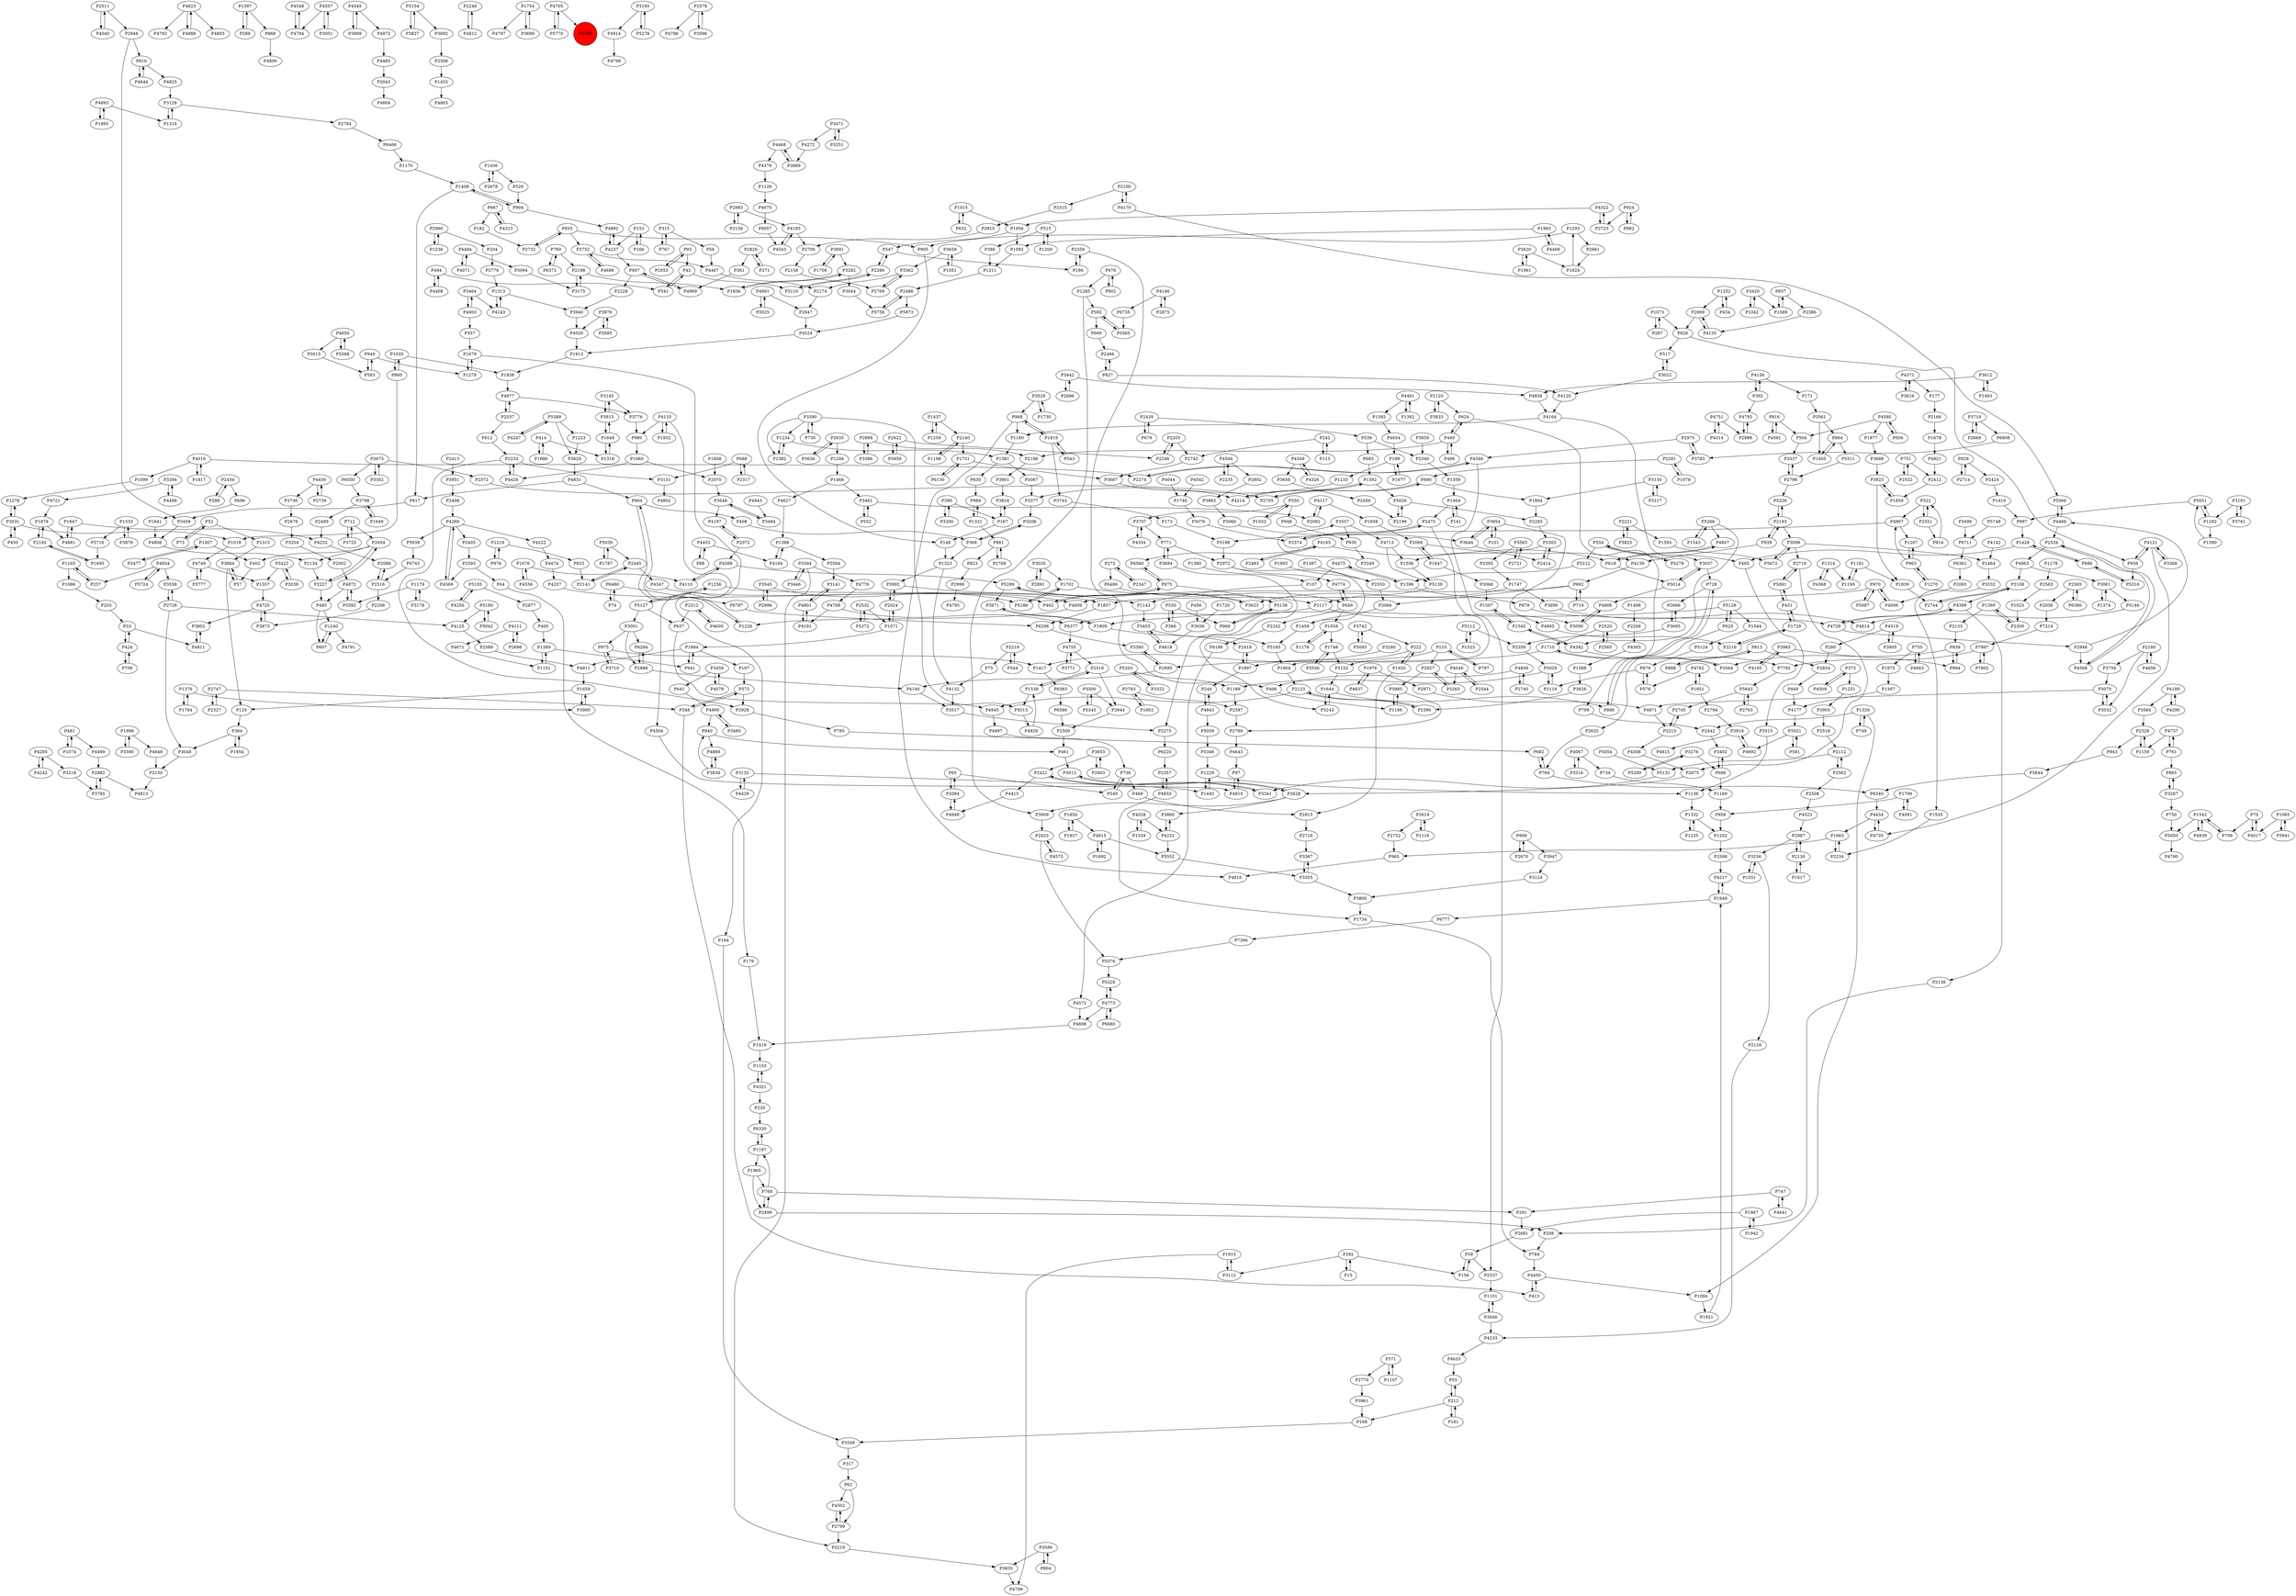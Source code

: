 digraph {
	P1428 -> P493
	P879 -> P2116
	P2442 -> P3402
	P4877 -> P2037
	P424 -> P53
	P2072 -> P4197
	P3761 -> P3101
	P1007 -> P2477
	P2358 -> P406
	P4133 -> P1932
	P4143 -> P1313
	P3992 -> P2024
	P2961 -> P1624
	P1975 -> P1307
	P1559 -> P4028
	P504 -> P3337
	P3464 -> P4143
	P4663 -> P755
	P1223 -> P3629
	P5021 -> P4692
	P839 -> P994
	P1376 -> P1764
	P4197 -> P2072
	P2002 -> P4872
	P1252 -> P434
	P768 -> P1197
	P4020 -> P1913
	P1436 -> P526
	P2587 -> P2789
	P2728 -> P4125
	P3648 -> P4197
	P4140 -> P3517
	P4871 -> P2215
	P3141 -> P4801
	P3802 -> P4811
	P4544 -> P2802
	P4222 -> P4474
	P2108 -> P4399
	P481 -> P1074
	P3302 -> P3675
	P1894 -> P197
	P4823 -> P4792
	P2232 -> P2928
	P3464 -> P4003
	P1731 -> P6130
	P2280 -> P3110
	P5087 -> P970
	P1404 -> P141
	P3719 -> P2669
	P4117 -> P1658
	P1897 -> P2418
	P6298 -> P3380
	P4872 -> P485
	P1877 -> P3688
	P827 -> P2466
	P2551 -> P914
	P2423 -> P5376
	P2988 -> P4793
	P424 -> P709
	P97 -> P4810
	P4755 -> P3771
	P1397 -> P289
	P1498 -> P2268
	P728 -> P2666
	P618 -> P4807
	P1878 -> P2192
	P4349 -> P4326
	P768 -> P2499
	P686 -> P5316
	P1710 -> P2695
	P4548 -> P4794
	P912 -> P2232
	P4997 -> P736
	P4637 -> P1976
	P4237 -> P907
	P4347 -> P462
	P888 -> P813
	P1099 -> P1278
	P554 -> P5279
	P1734 -> P784
	P5568 -> P4650
	P1851 -> P2794
	P1256 -> P4609
	P5716 -> P1695
	P4939 -> P1542
	P390 -> P167
	P857 -> P2386
	P994 -> P839
	P592 -> P669
	P4735 -> P4434
	P626 -> P956
	P2565 -> P2520
	P2038 -> P3422
	P4481 -> P1585
	P2340 -> P1359
	P2280 -> P547
	P3442 -> P4858
	P1259 -> P1437
	P4943 -> P3484
	P272 -> P6486
	P4524 -> P1913
	P3742 -> P5093
	P949 -> P583
	P949 -> P1279
	P70 -> P4017
	P2739 -> P4436
	P1397 -> P868
	P1007 -> P402
	P2445 -> P2141
	P4285 -> P4242
	P1316 -> P3128
	P4692 -> P3918
	P3051 -> P4557
	P630 -> P984
	P3455 -> P5165
	P1857 -> P6298
	P904 -> P1408
	P3688 -> P3923
	P3390 -> P5013
	P3251 -> P3471
	P3101 -> P3761
	P1659 -> P3900
	P1748 -> P2152
	P4773 -> P5228
	P541 -> P42
	P2551 -> P522
	P3422 -> P2038
	P4170 -> P2100
	P1234 -> P1382
	P4545 -> P3899
	P930 -> P3349
	P15 -> P292
	P3124 -> P3800
	P4016 -> P2274
	P2123 -> P2390
	P469 -> P2815
	P5066 -> P4466
	P3393 -> P1747
	P1382 -> P1234
	P2408 -> P4269
	P5059 -> P5346
	P3219 -> P3835
	P924 -> P982
	P5552 -> P3355
	P1116 -> P2619
	P768 -> P291
	P688 -> P2317
	P1405 -> P864
	P522 -> P4907
	P771 -> P2972
	P1292 -> P1390
	P2424 -> P1410
	P288 -> P2434
	P712 -> P3725
	P390 -> P3200
	P7214 -> P7997
	P4749 -> P3777
	P1107 -> P371
	P291 -> P2681
	P1455 -> P4805
	P4388 -> P4110
	P3001 -> P6284
	P1617 -> P2130
	P4755 -> P2518
	P2783 -> P2587
	P1094 -> P1921
	P1390 -> P5051
	P669 -> P2466
	P3044 -> P3756
	P5105 -> P4256
	P3001 -> P2888
	P5015 -> P583
	P1178 -> P2563
	P4185 -> P2700
	P3586 -> P3835
	P624 -> P440
	P924 -> P2723
	P761 -> P865
	P2747 -> P348
	P958 -> P1202
	P4572 -> P4698
	P5154 -> P3827
	P2888 -> P4140
	P366 -> P530
	P1533 -> P5716
	P2875 -> P4146
	P1523 -> P5112
	P153 -> P166
	P4436 -> P2739
	P4346 -> P2537
	P3710 -> P975
	P4945 -> P4997
	P4016 -> P1099
	P3918 -> P4815
	P1895 -> P4693
	P909 -> P2670
	P2654 -> P2227
	P3035 -> P2891
	P1464 -> P3332
	P1602 -> P2783
	P3098 -> P2718
	P4892 -> P4237
	P7997 -> P7792
	P1073 -> P287
	P3833 -> P2120
	P4557 -> P4794
	P3594 -> P4776
	P3471 -> P4272
	P3031 -> P450
	P1240 -> P4791
	P2215 -> P4308
	P607 -> P1240
	P1847 -> P4881
	P1663 -> P965
	P4774 -> P649
	P3771 -> P4755
	P3048 -> P2150
	P2718 -> P2675
	P2130 -> P2987
	P2216 -> P1729
	P197 -> P572
	P3256 -> P1551
	P1388 -> P4184
	P690 -> P1804
	P2972 -> P1459
	P1015 -> P1956
	P1748 -> P3536
	P1649 -> P3798
	P7997 -> P7802
	P1252 -> P2069
	P3859 -> P2340
	P6383 -> P6586
	P4580 -> P1877
	P1015 -> P632
	P1949 -> P6777
	P4314 -> P4751
	P2439 -> P679
	P1170 -> P1408
	P2927 -> P3985
	P1035 -> P860
	P2150 -> P4813
	P3653 -> P2421
	P364 -> P1954
	P4877 -> P3776
	P3725 -> P712
	P1595 -> P5672
	P3752 -> P4467
	P2763 -> P5643
	P1176 -> P1058
	P968 -> P1180
	P402 -> P57
	P3420 -> P1589
	P3061 -> P5146
	P1545 -> P4342
	P2043 -> P4804
	P943 -> P5844
	P1226 -> P604
	P4321 -> P220
	P683 -> P1592
	P1408 -> P904
	P4091 -> P1799
	P6480 -> P74
	P3586 -> P804
	P2234 -> P1663
	P1313 -> P4143
	P3485 -> P4900
	P2744 -> P2108
	P2698 -> P4111
	P526 -> P904
	P494 -> P4408
	P7396 -> P5376
	P5266 -> P4807
	P2232 -> P3131
	P3873 -> P4725
	P4823 -> P4688
	P3743 -> P173
	P2205 -> P2742
	P5289 -> P3971
	P3287 -> P865
	P3838 -> P4869
	P2783 -> P1602
	P4326 -> P4349
	P5200 -> P3276
	P970 -> P4006
	P2174 -> P2847
	P878 -> P4729
	P581 -> P5021
	P4170 -> P5066
	P692 -> P719
	P686 -> P1428
	P3899 -> P4545
	P1624 -> P1293
	P948 -> P930
	P4003 -> P357
	P167 -> P3816
	P1313 -> P3940
	P4794 -> P4548
	P3322 -> P5203
	P3827 -> P5154
	P1538 -> P5013
	P1169 -> P958
	P4322 -> P1956
	P220 -> P6330
	P1542 -> P4939
	P5565 -> P592
	P1878 -> P4881
	P62 -> P4502
	P1408 -> P817
	P5165 -> P1904
	P1285 -> P3009
	P4468 -> P3889
	P2550 -> P3066
	P2716 -> P3367
	P1592 -> P5026
	P110 -> P797
	P1799 -> P4091
	P5093 -> P3742
	P3561 -> P864
	P2208 -> P3873
	P2414 -> P5303
	P2516 -> P2208
	P5146 -> P4814
	P4023 -> P2987
	P5180 -> P4125
	P3368 -> P4121
	P1976 -> P4637
	P1648 -> P3815
	P3057 -> P728
	P2585 -> P6386
	P2520 -> P1710
	P1747 -> P3890
	P4121 -> P3368
	P4121 -> P956
	P1954 -> P364
	P6480 -> P6787
	P2439 -> P539
	P547 -> P186
	P1331 -> P984
	P73 -> P52
	P5091 -> P431
	P3128 -> P2784
	P4006 -> P970
	P272 -> P2347
	P3623 -> P5289
	P5941 -> P1065
	P3280 -> P1417
	P1179 -> P3178
	P364 -> P3048
	P4075 -> P6057
	P3009 -> P2423
	P4189 -> P3584
	P2037 -> P4877
	P182 -> P2732
	P2180 -> P3759
	P4725 -> P3802
	P3446 -> P3594
	P1417 -> P6383
	P1035 -> P1838
	P4901 -> P3025
	P42 -> P541
	P6377 -> P4755
	P6745 -> P2516
	P4346 -> P2274
	P2126 -> P4233
	P3565 -> P3393
	P2140 -> P1731
	P624 -> P799
	P3646 -> P1101
	P4721 -> P1878
	P1507 -> P1545
	P6560 -> P875
	P2675 -> P2628
	P3918 -> P4692
	P53 -> P424
	P2315 -> P2810
	P2248 -> P4812
	P2740 -> P4809
	P1730 -> P3528
	P4469 -> P1963
	P1920 -> P222
	P2562 -> P2508
	P6057 -> P4543
	P2357 -> P4833
	P861 -> P823
	P3835 -> P4799
	P4969 -> P907
	P4467 -> P2174
	P530 -> P969
	P1754 -> P4797
	P2971 -> P4871
	P2728 -> P3558
	P1256 -> P5127
	P3905 -> P3518
	P2328 -> P1159
	P816 -> P4591
	P368 -> P1323
	P5303 -> P1556
	P2802 -> P3883
	P2696 -> P3442
	P6680 -> P4773
	P2300 -> P1395
	P1702 -> P5186
	P1731 -> P3687
	P4436 -> P3736
	P1819 -> P3743
	P2327 -> P2747
	P939 -> P2193
	P242 -> P2742
	P3777 -> P4749
	P816 -> P504
	P1240 -> P607
	P3117 -> P3130
	P5042 -> P5180
	P4776 -> P4768
	P1747 -> P3623
	P616 -> P4644
	P3282 -> P1836
	P2888 -> P6284
	P2603 -> P3653
	P4105 -> P3983
	P2654 -> P2134
	P1542 -> P708
	P3954 -> P101
	P1018 -> P4749
	P4825 -> P3128
	P3658 -> P3362
	P3900 -> P1659
	P2134 -> P2227
	P3719 -> P6808
	P2676 -> P3204
	P530 -> P366
	P2512 -> P4605
	P4481 -> P1392
	P4046 -> P3263
	P292 -> P15
	P3461 -> P552
	P1092 -> P1211
	P6777 -> P7396
	P3646 -> P4233
	P799 -> P2442
	P1179 -> P3392
	P751 -> P2522
	P3675 -> P6500
	P2268 -> P4303
	P1389 -> P1151
	P3616 -> P4371
	P4843 -> P5059
	P1692 -> P4615
	P1678 -> P4921
	P626 -> P517
	P2705 -> P690
	P1894 -> P941
	P4833 -> P1734
	P1961 -> P3620
	P42 -> P3110
	P1235 -> P1332
	P2666 -> P3695
	P440 -> P496
	P4125 -> P2589
	P5844 -> P6340
	P554 -> P493
	P2423 -> P4575
	P3422 -> P1557
	P3951 -> P2408
	P1044 -> P5124
	P4556 -> P1676
	P1374 -> P3061
	P4120 -> P4164
	P5112 -> P2359
	P3545 -> P2996
	P1658 -> P2068
	P65 -> P549
	P3691 -> P1706
	P5021 -> P581
	P4773 -> P6680
	P1956 -> P1092
	P2227 -> P485
	P461 -> P3013
	P3947 -> P3124
	P5748 -> P6711
	P861 -> P2768
	P74 -> P6480
	P3094 -> P3175
	P208 -> P784
	P4648 -> P2150
	P2563 -> P1025
	P1956 -> P547
	P728 -> P886
	P4633 -> P55
	P4484 -> P4071
	P2628 -> P3860
	P4693 -> P1316
	P2635 -> P3636
	P4650 -> P5568
	P4544 -> P2235
	P5051 -> P997
	P52 -> P73
	P3110 -> P2280
	P3684 -> P120
	P2798 -> P3337
	P629 -> P2632
	P3961 -> P168
	P1468 -> P3461
	P4751 -> P4314
	P413 -> P4450
	P2975 -> P3783
	P5203 -> P1189
	P5511 -> P2798
	P3692 -> P2306
	P2180 -> P4656
	P4342 -> P7792
	P3979 -> P3585
	P736 -> P549
	P2486 -> P5873
	P734 -> P1169
	P4713 -> P1556
	P3594 -> P3446
	P4568 -> P2534
	P244 -> P4843
	P4474 -> P4207
	P2593 -> P64
	P4934 -> P3558
	P583 -> P949
	P2776 -> P1313
	P4017 -> P70
	P1060 -> P4426
	P2574 -> P2475
	P4269 -> P4222
	P4810 -> P97
	P5091 -> P2718
	P515 -> P1200
	P5228 -> P4773
	P4269 -> P5939
	P907 -> P4969
	P904 -> P4892
	P2898 -> P3386
	P2140 -> P1198
	P2622 -> P3958
	P4557 -> P3051
	P4591 -> P816
	P1165 -> P1086
	P2193 -> P3098
	P315 -> P56
	P5105 -> P2877
	P171 -> P3561
	P3983 -> P994
	P4858 -> P4164
	P186 -> P2358
	P3707 -> P4334
	P1285 -> P592
	P2593 -> P4569
	P289 -> P1397
	P2072 -> P4388
	P550 -> P948
	P5724 -> P4934
	P4609 -> P1226
	P2483 -> P4165
	P1445 -> P1229
	P2635 -> P1294
	P2589 -> P4911
	P755 -> P4663
	P4643 -> P97
	P1197 -> P1965
	P2632 -> P764
	P3940 -> P4020
	P1236 -> P2960
	P4067 -> P3316
	P2854 -> P449
	P2489 -> P4232
	P550 -> P1033
	P761 -> P4737
	P976 -> P1216
	P5029 -> P1189
	P4705 -> P5770
	P4881 -> P1847
	P1677 -> P199
	P1202 -> P2598
	P1679 -> P1279
	P3752 -> P4686
	P4040 -> P2511
	P3032 -> P3070
	P4688 -> P4823
	P3367 -> P3355
	P543 -> P1819
	P1920 -> P2815
	P2714 -> P828
	P164 -> P3549
	P1729 -> P431
	P2987 -> P3256
	P4165 -> P6560
	P1180 -> P1381
	P3694 -> P5243
	P4972 -> P4485
	P2421 -> P3341
	P93 -> P42
	P3263 -> P2927
	P1894 -> P4911
	P400 -> P1389
	P1294 -> P1468
	P1437 -> P1259
	P2987 -> P2130
	P4453 -> P4184
	P5112 -> P1523
	P3815 -> P1648
	P1647 -> P2068
	P1292 -> P5051
	P2386 -> P4135
	P5939 -> P6745
	P2500 -> P461
	P823 -> P2999
	P1058 -> P1748
	P817 -> P3459
	P3653 -> P2603
	P2372 -> P2705
	P5770 -> P4705
	P1326 -> P749
	P4247 -> P5389
	P4928 -> P1538
	P3584 -> P2328
	P2024 -> P3992
	P3195 -> P4914
	P3066 -> P1459
	P2193 -> P939
	P1543 -> P5266
	P1648 -> P1318
	P3128 -> P1316
	P522 -> P2551
	P5124 -> P879
	P1996 -> P3590
	P1126 -> P4075
	P4111 -> P2698
	P4142 -> P1464
	P2562 -> P2112
	P5026 -> P2283
	P2328 -> P943
	P2544 -> P4046
	P2960 -> P1236
	P1293 -> P905
	P2198 -> P3175
	P2192 -> P1695
	P4545 -> P4972
	P315 -> P767
	P153 -> P4237
	P978 -> P902
	P1181 -> P1190
	P682 -> P764
	P3377 -> P3206
	P2405 -> P2593
	P3558 -> P2728
	P2024 -> P1071
	P1033 -> P550
	P2228 -> P3940
	P1436 -> P2678
	P4905 -> P2216
	P3025 -> P4901
	P2082 -> P4117
	P3687 -> P4214
	P2578 -> P4796
	P3332 -> P1535
	P5051 -> P1292
	P4028 -> P4252
	P864 -> P1405
	P2877 -> P400
	P760 -> P6372
	P1323 -> P4132
	P494 -> P541
	P1592 -> P4214
	P3825 -> P2221
	P3057 -> P5014
	P6586 -> P2500
	P3098 -> P5672
	P287 -> P1073
	P2768 -> P861
	P3518 -> P2112
	P1585 -> P4654
	P222 -> P1897
	P3901 -> P3816
	P4808 -> P2134
	P1545 -> P1507
	P4907 -> P3188
	P3675 -> P2372
	P2100 -> P2315
	P813 -> P888
	P2670 -> P909
	P2723 -> P4322
	P5389 -> P3629
	P2242 -> P6196
	P2117 -> P5090
	P4434 -> P1663
	P5014 -> P3057
	P203 -> P53
	P4269 -> P2405
	P5139 -> P2117
	P3068 -> P1507
	P749 -> P1326
	P1841 -> P4808
	P2678 -> P1436
	P4806 -> P5090
	P592 -> P5565
	P970 -> P1857
	P3132 -> P1445
	P1151 -> P1389
	P865 -> P3287
	P5090 -> P4806
	P1538 -> P2518
	P4111 -> P4671
	P2628 -> P3013
	P2068 -> P1647
	P3648 -> P3484
	P4569 -> P4269
	P222 -> P1920
	P1278 -> P3031
	P1404 -> P2475
	P4901 -> P2847
	P120 -> P364
	P6711 -> P6362
	P2695 -> P4140
	P606 -> P1169
	P2960 -> P204
	P2518 -> P3944
	P4434 -> P4735
	P5050 -> P4790
	P212 -> P55
	P88 -> P4453
	P4003 -> P3464
	P2520 -> P2565
	P115 -> P242
	P2518 -> P1538
	P56 -> P4467
	P3315 -> P1136
	P3695 -> P2666
	P166 -> P153
	P280 -> P2854
	P1181 -> P1839
	P606 -> P3402
	P4156 -> P171
	P679 -> P2439
	P3178 -> P1179
	P4729 -> P2948
	P3985 -> P1186
	P4233 -> P4633
	P1967 -> P2681
	P1663 -> P2234
	P747 -> P4641
	P204 -> P2776
	P2186 -> P3901
	P4146 -> P6735
	P969 -> P5138
	P2508 -> P4023
	P1189 -> P2587
	P6466 -> P1170
	P4914 -> P4798
	P75 -> P4132
	P1190 -> P1181
	P5873 -> P4524
	P1211 -> P2486
	P4067 -> P734
	P1921 -> P1949
	P4242 -> P4285
	P168 -> P3549
	P3188 -> P2972
	P1315 -> P3684
	P6196 -> P4572
	P2219 -> P544
	P667 -> P182
	P760 -> P2198
	P2108 -> P2744
	P1165 -> P257
	P3282 -> P3044
	P4575 -> P2423
	P3195 -> P5278
	P2946 -> P3459
	P4408 -> P494
	P604 -> P1226
	P357 -> P1679
	P4502 -> P2799
	P3691 -> P3282
	P3620 -> P1624
	P2088 -> P2516
	P3838 -> P840
	P618 -> P5014
	P840 -> P461
	P515 -> P386
	P2534 -> P4568
	P1804 -> P2283
	P1234 -> P1381
	P53 -> P4811
	P1746 -> P3076
	P2534 -> P4963
	P1468 -> P4627
	P2084 -> P65
	P4729 -> P4399
	P52 -> P1315
	P5289 -> P3623
	P2130 -> P1617
	P2522 -> P751
	P6330 -> P1197
	P3362 -> P2769
	P4232 -> P2088
	P1388 -> P5584
	P3883 -> P5060
	P2056 -> P2199
	P5128 -> P1044
	P4809 -> P2740
	P4519 -> P3805
	P4801 -> P3141
	P2227 -> P2654
	P440 -> P2186
	P408 -> P368
	P4705 -> P4789
	P3458 -> P4079
	P1937 -> P1850
	P199 -> P1677
	P4165 -> P618
	P1251 -> P3905
	P3564 -> P1710
	P875 -> P462
	P2221 -> P1595
	P1551 -> P3256
	P3022 -> P4120
	P1965 -> P768
	P1963 -> P4469
	P5060 -> P3644
	P414 -> P1318
	P1153 -> P4321
	P755 -> P1975
	P5154 -> P3692
	P982 -> P924
	P4117 -> P2082
	P2123 -> P4945
	P4504 -> P4810
	P2120 -> P624
	P4256 -> P5105
	P2198 -> P1836
	P5243 -> P1644
	P914 -> P522
	P547 -> P2280
	P3130 -> P1804
	P179 -> P1419
	P984 -> P1331
	P2306 -> P1455
	P3958 -> P2622
	P4214 -> P1592
	P1071 -> P1894
	P1216 -> P925
	P4650 -> P5015
	P3783 -> P2975
	P59 -> P2537
	P860 -> P1035
	P371 -> P2770
	P5026 -> P2199
	P784 -> P4450
	P1904 -> P2123
	P496 -> P440
	P649 -> P2242
	P3923 -> P1839
	P907 -> P2228
	P909 -> P3947
	P3341 -> P2421
	P257 -> P1165
	P3013 -> P2628
	P4644 -> P616
	P101 -> P3954
	P5278 -> P3195
	P965 -> P4816
	P1396 -> P4475
	P2274 -> P4346
	P2445 -> P4347
	P4934 -> P257
	P857 -> P1589
	P2975 -> P4346
	P3889 -> P4468
	P2769 -> P3362
	P4139 -> P692
	P860 -> P1018
	P550 -> P3707
	P708 -> P1542
	P1419 -> P1153
	P2486 -> P3756
	P1754 -> P3699
	P5372 -> P2532
	P6220 -> P2357
	P1644 -> P886
	P392 -> P4793
	P3528 -> P1730
	P649 -> P1058
	P4831 -> P817
	P5316 -> P686
	P4693 -> P1895
	P1676 -> P4110
	P4963 -> P2108
	P3355 -> P3367
	P2466 -> P827
	P4371 -> P177
	P902 -> P978
	P2412 -> P1859
	P2156 -> P2983
	P1932 -> P4133
	P667 -> P4313
	P3805 -> P4519
	P1025 -> P2300
	P3256 -> P2126
	P6735 -> P5565
	P4313 -> P667
	P3798 -> P2489
	P3200 -> P390
	P406 -> P1186
	P4399 -> P2138
	P2810 -> P2700
	P1886 -> P414
	P3536 -> P1748
	P6386 -> P2585
	P440 -> P624
	P1293 -> P2961
	P4725 -> P3873
	P730 -> P3390
	P1136 -> P1332
	P963 -> P4907
	P177 -> P2166
	P1065 -> P5941
	P3612 -> P1493
	P692 -> P4609
	P5389 -> P1223
	P956 -> P5316
	P4133 -> P980
	P4342 -> P1545
	P3684 -> P57
	P371 -> P1107
	P4872 -> P3392
	P2317 -> P688
	P485 -> P607
	P2215 -> P2745
	P3699 -> P1754
	P348 -> P572
	P2826 -> P361
	P3076 -> P2574
	P1207 -> P963
	P879 -> P578
	P6372 -> P760
	P2359 -> P5029
	P3979 -> P4020
	P939 -> P4139
	P3815 -> P3145
	P3498 -> P6711
	P3944 -> P2500
	P2619 -> P1116
	P4165 -> P2483
	P4272 -> P3889
	P1395 -> P2133
	P4686 -> P3752
	P1060 -> P2070
	P2100 -> P4170
	P3145 -> P3776
	P348 -> P413
	P1318 -> P1648
	P1229 -> P1445
	P2669 -> P3719
	P1729 -> P2216
	P4793 -> P2988
	P4768 -> P4191
	P1799 -> P958
	P4164 -> P1180
	P3971 -> P1809
	P1710 -> P3564
	P3392 -> P4872
	P3362 -> P2174
	P1993 -> P2550
	P2281 -> P1078
	P5131 -> P3341
	P3798 -> P1649
	P1556 -> P5139
	P1381 -> P630
	P813 -> P2854
	P3204 -> P2002
	P70 -> P708
	P3035 -> P1702
	P5279 -> P554
	P804 -> P3586
	P4252 -> P3860
	P1787 -> P5039
	P5138 -> P2275
	P4184 -> P1388
	P1859 -> P3923
	P1159 -> P2328
	P933 -> P2732
	P4900 -> P840
	P1720 -> P3036
	P1326 -> P1094
	P2728 -> P3048
	P368 -> P3206
	P373 -> P1251
	P2799 -> P4502
	P3557 -> P4713
	P554 -> P5212
	P4121 -> P4735
	P2742 -> P3687
	P1942 -> P1967
	P4921 -> P2412
	P1695 -> P2192
	P3112 -> P1915
	P4016 -> P1817
	P1809 -> P2418
	P3294 -> P4721
	P199 -> P1233
	P764 -> P6340
	P4751 -> P2988
	P2537 -> P1101
	P59 -> P156
	P4189 -> P4290
	P978 -> P1285
	P1197 -> P6330
	P3675 -> P3302
	P3636 -> P2635
	P4071 -> P4484
	P3985 -> P2789
	P2221 -> P3825
	P1647 -> P3068
	P3459 -> P4808
	P2084 -> P4948
	P3658 -> P1051
	P3471 -> P3251
	P2117 -> P6377
	P3300 -> P5345
	P1557 -> P4725
	P2948 -> P4466
	P4963 -> P3061
	P2180 -> P3032
	P544 -> P2219
	P3742 -> P222
	P4907 -> P1207
	P1086 -> P203
	P1065 -> P4017
	P3694 -> P771
	P3561 -> P1405
	P1216 -> P976
	P2138 -> P208
	P2983 -> P2156
	P4948 -> P2084
	P2972 -> P4774
	P2499 -> P208
	P1915 -> P3112
	P3061 -> P1374
	P6808 -> P3783
	P7802 -> P7997
	P3402 -> P606
	P1808 -> P2070
	P1380 -> P107
	P1976 -> P2971
	P3276 -> P606
	P690 -> P2705
	P747 -> P291
	P4466 -> P2534
	P1679 -> P164
	P3131 -> P4802
	P1314 -> P4368
	P1323 -> P3992
	P1270 -> P963
	P4671 -> P1151
	P373 -> P4509
	P2619 -> P2752
	P2096 -> P2578
	P2112 -> P2562
	P1392 -> P4481
	P2732 -> P933
	P2421 -> P4415
	P3380 -> P2695
	P868 -> P4800
	P4285 -> P3218
	P1819 -> P543
	P1588 -> P3626
	P173 -> P3188
	P1071 -> P2024
	P3876 -> P1533
	P2578 -> P2096
	P3629 -> P4831
	P968 -> P1819
	P7792 -> P5643
	P3785 -> P2882
	P6340 -> P4434
	P3355 -> P3800
	P3484 -> P3648
	P2347 -> P272
	P2275 -> P6220
	P1535 -> P2234
	P3626 -> P2390
	P4450 -> P1094
	P1702 -> P2117
	P980 -> P1060
	P5643 -> P2763
	P3455 -> P4618
	P4807 -> P618
	P2654 -> P402
	P2770 -> P3961
	P3759 -> P3070
	P4809 -> P406
	P637 -> P4945
	P4618 -> P3455
	P431 -> P5091
	P517 -> P3022
	P572 -> P2928
	P1389 -> P941
	P2585 -> P2036
	P3656 -> P2056
	P4656 -> P2180
	P1078 -> P2281
	P875 -> P5138
	P4207 -> P1857
	P4475 -> P1396
	P55 -> P212
	P3549 -> P317
	P3316 -> P4067
	P93 -> P2053
	P632 -> P1015
	P549 -> P736
	P456 -> P3036
	P2789 -> P4643
	P6130 -> P1731
	P3031 -> P1278
	P3860 -> P4252
	P4615 -> P5552
	P2928 -> P785
	P4046 -> P2544
	P1074 -> P481
	P2036 -> P7214
	P3294 -> P4498
	P3098 -> P1464
	P1850 -> P4615
	P2037 -> P912
	P3031 -> P1018
	P3517 -> P2275
	P1437 -> P2140
	P5127 -> P637
	P4654 -> P199
	P864 -> P5511
	P3594 -> P3219
	P975 -> P1417
	P181 -> P212
	P167 -> P148
	P3442 -> P2696
	P4426 -> P2232
	P828 -> P2424
	P4133 -> P4504
	P242 -> P115
	P4399 -> P4729
	P2141 -> P2445
	P2747 -> P2327
	P1676 -> P4556
	P485 -> P1240
	P4773 -> P4698
	P2700 -> P2158
	P578 -> P879
	P5128 -> P1809
	P905 -> P148
	P4349 -> P3656
	P5376 -> P5228
	P750 -> P5050
	P3206 -> P368
	P2477 -> P1007
	P970 -> P5087
	P688 -> P3131
	P5039 -> P1787
	P493 -> P3315
	P5643 -> P2745
	P4237 -> P4892
	P1200 -> P515
	P2695 -> P3380
	P1410 -> P997
	P2070 -> P3648
	P4371 -> P3616
	P2219 -> P75
	P3890 -> P4814
	P3776 -> P980
	P712 -> P2654
	P3276 -> P5200
	P2681 -> P59
	P3620 -> P1961
	P827 -> P4120
	P696 -> P1841
	P5266 -> P1543
	P4499 -> P2882
	P4217 -> P1949
	P1493 -> P3612
	P431 -> P1729
	P1897 -> P244
	P2499 -> P768
	P4737 -> P761
	P2532 -> P5372
	P1706 -> P3691
	P5029 -> P2116
	P5203 -> P3322
	P4801 -> P4191
	P875 -> P6560
	P6362 -> P2093
	P4749 -> P1557
	P709 -> P424
	P449 -> P4177
	P3644 -> P3954
	P2390 -> P2123
	P6284 -> P2888
	P2511 -> P4040
	P62 -> P2799
	P3923 -> P1859
	P736 -> P469
	P5180 -> P5042
	P2927 -> P3263
	P4269 -> P4569
	P4475 -> P107
	P975 -> P3710
	P3130 -> P3117
	P1042 -> P3420
	P3557 -> P930
	P1644 -> P5243
	P5039 -> P2445
	P292 -> P3112
	P5226 -> P2193
	P1764 -> P1376
	P4641 -> P747
	P4698 -> P1419
	P1915 -> P4799
	P2826 -> P271
	P3337 -> P2798
	P2799 -> P3219
	P1331 -> P861
	P4833 -> P2357
	P616 -> P4825
	P1332 -> P1235
	P5266 -> P4342
	P4079 -> P3458
	P1836 -> P3282
	P2882 -> P4813
	P1963 -> P1092
	P5584 -> P3141
	P767 -> P315
	P1051 -> P3658
	P539 -> P2340
	P2948 -> P4568
	P1381 -> P5067
	P4466 -> P5066
	P3175 -> P2198
	P4498 -> P3294
	P4823 -> P4803
	P3800 -> P1734
	P2205 -> P2246
	P5067 -> P3377
	P3420 -> P1042
	P4831 -> P604
	P3458 -> P641
	P4843 -> P244
	P156 -> P59
	P4191 -> P4801
	P2069 -> P626
	P4164 -> P3057
	P2946 -> P616
	P649 -> P4774
	P2622 -> P2246
	P4388 -> P5289
	P3585 -> P3979
	P1332 -> P1202
	P1326 -> P2442
	P2898 -> P2186
	P2192 -> P1878
	P4453 -> P88
	P271 -> P2826
	P4110 -> P4388
	P2120 -> P3833
	P1817 -> P4016
	P1428 -> P686
	P2116 -> P5029
	P3036 -> P4618
	P840 -> P4869
	P4185 -> P4543
	P4605 -> P2512
	P1847 -> P4232
	P2413 -> P3951
	P1659 -> P120
	P3390 -> P1234
	P1965 -> P2499
	P4132 -> P3517
	P2752 -> P965
	P4303 -> P1588
	P2358 -> P186
	P4321 -> P1153
	P797 -> P110
	P57 -> P3684
	P3992 -> P1142
	P1589 -> P857
	P3612 -> P4858
	P771 -> P3694
	P392 -> P4156
	P2246 -> P2205
	P4135 -> P2069
	P1459 -> P5165
	P462 -> P875
	P839 -> P3564
	P6486 -> P649
	P1819 -> P968
	P1396 -> P878
	P4252 -> P5552
	P4869 -> P3838
	P3132 -> P4429
	P3386 -> P2898
	P2532 -> P1071
	P552 -> P3461
	P3816 -> P167
	P997 -> P1428
	P5127 -> P3001
	P107 -> P1142
	P2283 -> P5303
	P572 -> P348
	P3954 -> P3644
	P1142 -> P3455
	P4290 -> P4189
	P4543 -> P4185
	P3001 -> P975
	P3736 -> P2676
	P3390 -> P730
	P1058 -> P1176
	P1314 -> P1190
	P4934 -> P5724
	P292 -> P156
	P4812 -> P2248
	P963 -> P1207
	P4429 -> P3132
	P1851 -> P4762
	P764 -> P682
	P2511 -> P2946
	P2199 -> P5026
	P4713 -> P5139
	P5346 -> P1229
	P2598 -> P4217
	P4334 -> P3707
	P1838 -> P4877
	P386 -> P1211
	P3545 -> P5186
	P65 -> P2084
	P2434 -> P696
	P2053 -> P93
	P4509 -> P373
	P4542 -> P1746
	P4415 -> P4948
	P434 -> P1252
	P5013 -> P4928
	P3145 -> P3815
	P5127 -> P1256
	P2516 -> P2088
	P5212 -> P1396
	P110 -> P2152
	P148 -> P1323
	P1101 -> P3646
	P4177 -> P5021
	P4911 -> P1659
	P3101 -> P1292
	P1996 -> P4648
	P5389 -> P4247
	P4762 -> P1851
	P3565 -> P2721
	P2718 -> P5091
	P414 -> P1886
	P2996 -> P3545
	P4762 -> P578
	P4811 -> P3802
	P2983 -> P4185
	P4580 -> P656
	P2475 -> P2574
	P629 -> P5128
	P4468 -> P4379
	P3954 -> P4905
	P4146 -> P2875
	P1949 -> P4217
	P4484 -> P3094
	P3528 -> P968
	P3390 -> P1382
	P361 -> P4969
	P1198 -> P2140
	P2166 -> P1678
	P968 -> P4816
	P4580 -> P504
	P2798 -> P5226
	P5303 -> P2414
	P5186 -> P1702
	P4768 -> P6377
	P4450 -> P413
	P2158 -> P2769
	P1387 -> P2550
	P5014 -> P4806
	P3707 -> P771
	P1395 -> P2300
	P1186 -> P3985
	P4322 -> P2723
	P3983 -> P4105
	P656 -> P4580
	P751 -> P2412
	P4156 -> P392
	P1229 -> P1136
	P3287 -> P750
	P4379 -> P1126
	P2847 -> P4524
	P1359 -> P1404
	P3218 -> P3785
	P3756 -> P2486
	P4627 -> P1388
	P692 -> P3066
	P4368 -> P1314
	P1533 -> P3876
	P4900 -> P3485
	P2891 -> P3035
	P3022 -> P517
	P212 -> P181
	P4615 -> P1692
	P2068 -> P2414
	P2882 -> P3785
	P3644 -> P4139
	P2232 -> P4426
	P539 -> P683
	P1809 -> P3971
	P1233 -> P3377
	P4519 -> P280
	P3349 -> P3557
	P963 -> P1270
	P317 -> P62
	P3590 -> P1996
	P4485 -> P2043
	P110 -> P2927
	P2721 -> P3565
	P2999 -> P4795
	P1542 -> P5050
	P2475 -> P1904
	P3461 -> P2082
	P1279 -> P1679
	P2418 -> P1897
	P3695 -> P2359
	P2193 -> P5226
	P2784 -> P6466
	P2112 -> P5131
	P481 -> P4499
	P2093 -> P4006
	P64 -> P179
	P3070 -> P3032
	P6500 -> P3798
	P2281 -> P690
	P2815 -> P2716
	P1839 -> P2744
	P886 -> P728
	P450 -> P3031
	P4028 -> P1559
	P6787 -> P6298
	P4044 -> P1746
	P719 -> P692
	P5128 -> P629
	P2434 -> P288
	P925 -> P2141
	P828 -> P2714
	P2235 -> P4544
	P2152 -> P1644
	P2745 -> P2215
	P2512 -> P637
	P1850 -> P1937
	P5672 -> P3098
	P3070 -> P4871
	P212 -> P168
	P1307 -> P4177
	P5138 -> P969
	P4737 -> P1159
	P933 -> P3752
	P5054 -> P5131
	P956 -> P4121
	P2133 -> P839
	P604 -> P408
	P5345 -> P3300
	P2069 -> P4135
	P641 -> P4900
	P1376 -> P3900
	P785 -> P682
	P933 -> P905
	P1967 -> P1942
	P941 -> P1894
	P1073 -> P626
	P2794 -> P3918
	P2628 -> P3009
	P4308 -> P2675
	P3300 -> P3944
	P1913 -> P1838
	P141 -> P1404
	P4789 [shape=circle]
	P4789 [style=filled]
	P4789 [fillcolor=red]
}